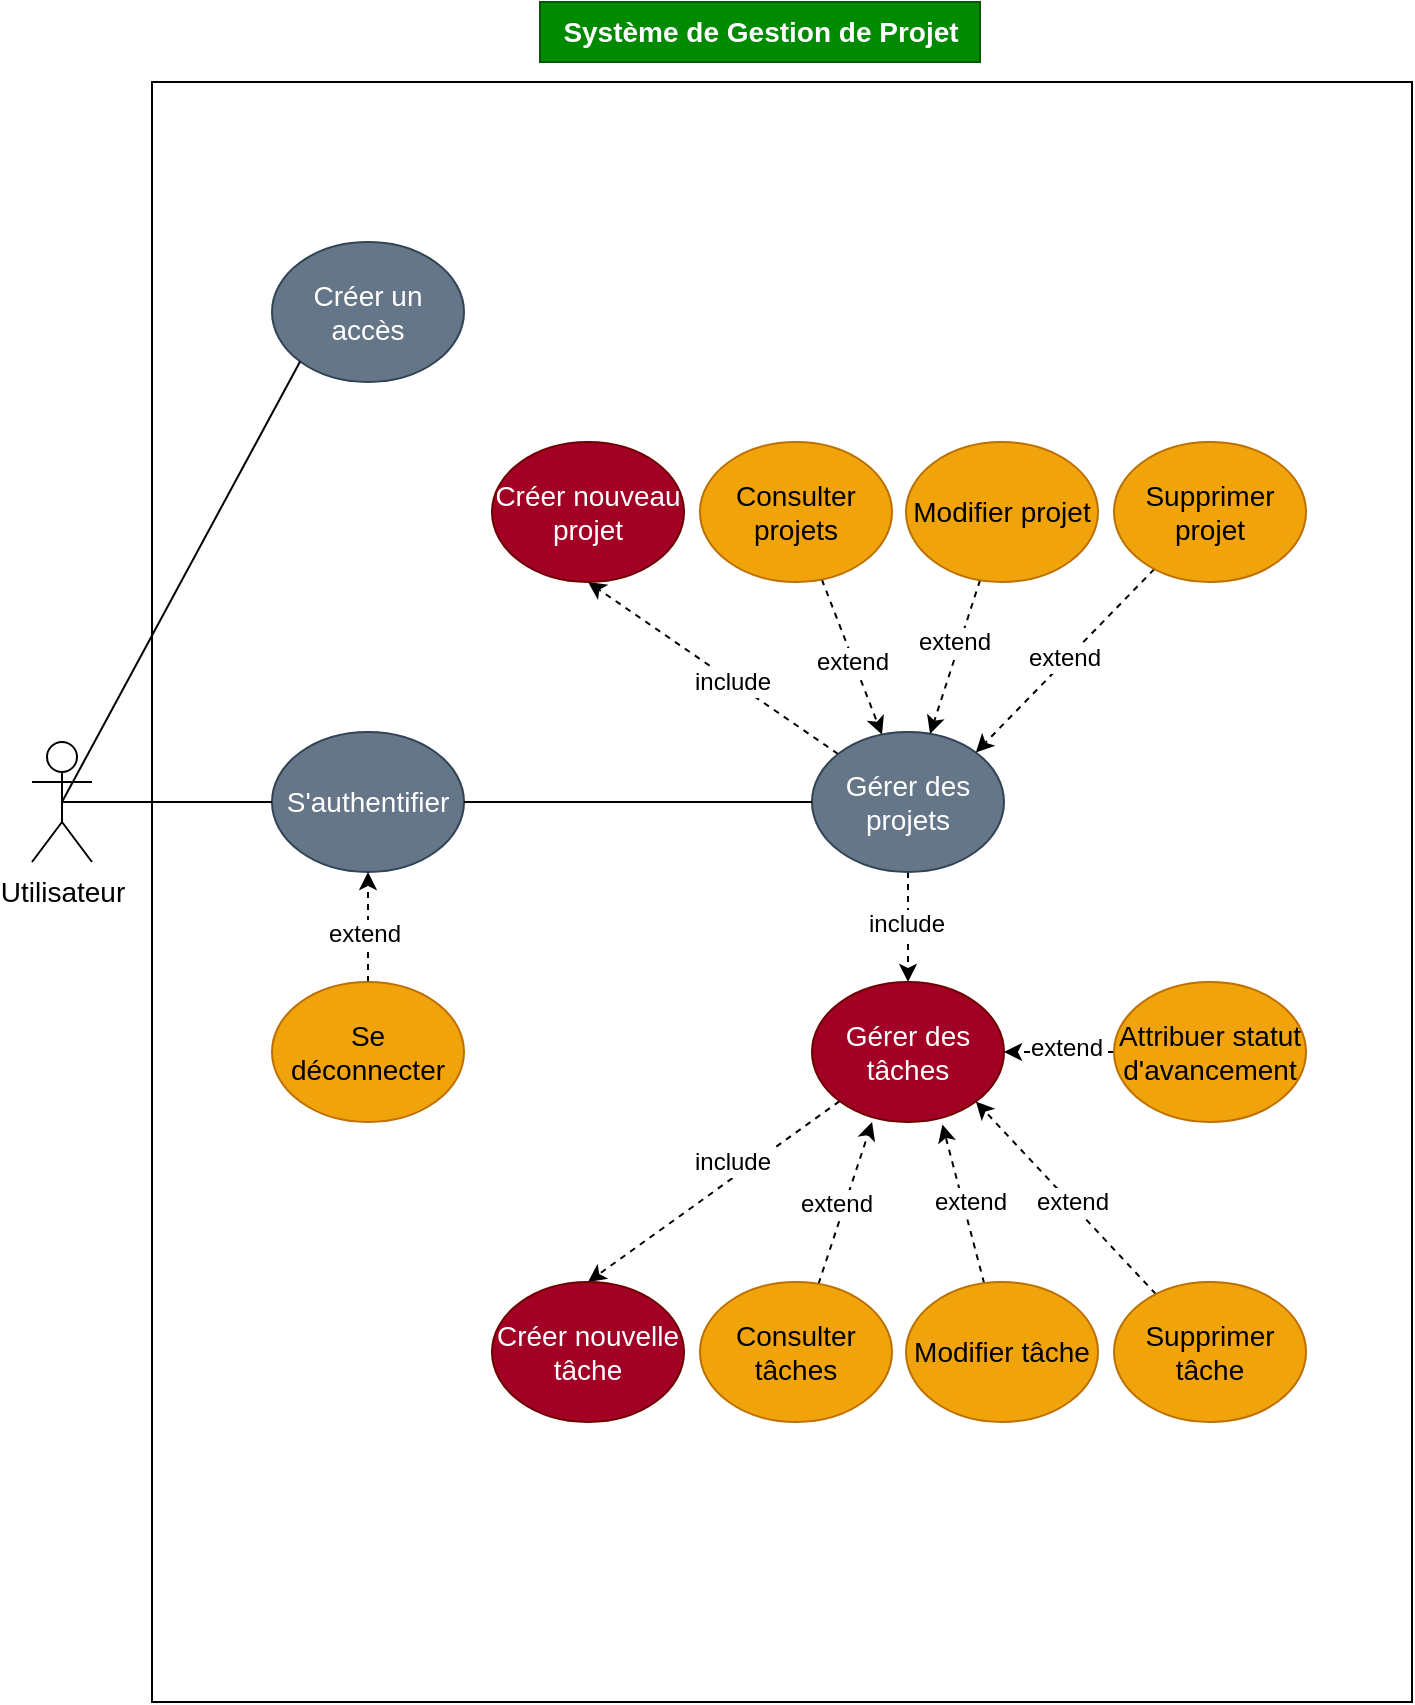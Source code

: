 <mxfile>
    <diagram id="ldYlIT1pItKsK8P2ge8r" name="Page-1">
        <mxGraphModel dx="1618" dy="988" grid="1" gridSize="10" guides="1" tooltips="1" connect="1" arrows="1" fold="1" page="1" pageScale="1" pageWidth="827" pageHeight="1169" math="0" shadow="0">
            <root>
                <mxCell id="0"/>
                <mxCell id="1" parent="0"/>
                <mxCell id="2" value="" style="rounded=0;whiteSpace=wrap;html=1;fillColor=none;movable=0;resizable=0;rotatable=0;deletable=0;editable=0;connectable=0;" vertex="1" parent="1">
                    <mxGeometry x="110" y="100" width="630" height="810" as="geometry"/>
                </mxCell>
                <mxCell id="3" value="Système de Gestion de Projet" style="text;html=1;align=center;verticalAlign=middle;resizable=0;points=[];autosize=1;strokeColor=#005700;fillColor=#008a00;fontColor=#ffffff;fontSize=14;fontStyle=1" vertex="1" parent="1">
                    <mxGeometry x="304" y="60" width="220" height="30" as="geometry"/>
                </mxCell>
                <mxCell id="4" value="Utilisateur" style="shape=umlActor;verticalLabelPosition=bottom;verticalAlign=top;html=1;outlineConnect=0;fontSize=14;fillColor=none;" vertex="1" parent="1">
                    <mxGeometry x="50" y="430" width="30" height="60" as="geometry"/>
                </mxCell>
                <mxCell id="5" value="S'authentifier" style="ellipse;whiteSpace=wrap;html=1;fontSize=14;fillColor=#647687;fontColor=#ffffff;strokeColor=#314354;" vertex="1" parent="1">
                    <mxGeometry x="170" y="425" width="96" height="70" as="geometry"/>
                </mxCell>
                <mxCell id="6" value="Créer un accès" style="ellipse;whiteSpace=wrap;html=1;fontSize=14;fillColor=#647687;fontColor=#ffffff;strokeColor=#314354;" vertex="1" parent="1">
                    <mxGeometry x="170" y="180" width="96" height="70" as="geometry"/>
                </mxCell>
                <mxCell id="23" style="edgeStyle=none;html=1;entryX=0.5;entryY=1;entryDx=0;entryDy=0;fontSize=14;dashed=1;" edge="1" parent="1" source="7" target="5">
                    <mxGeometry relative="1" as="geometry"/>
                </mxCell>
                <mxCell id="24" value="extend" style="edgeLabel;html=1;align=center;verticalAlign=middle;resizable=0;points=[];fontSize=12;" vertex="1" connectable="0" parent="23">
                    <mxGeometry x="-0.36" y="-3" relative="1" as="geometry">
                        <mxPoint x="-5" y="-7" as="offset"/>
                    </mxGeometry>
                </mxCell>
                <mxCell id="7" value="Se déconnecter" style="ellipse;whiteSpace=wrap;html=1;fontSize=14;fillColor=#f0a30a;fontColor=#000000;strokeColor=#BD7000;" vertex="1" parent="1">
                    <mxGeometry x="170" y="550" width="96" height="70" as="geometry"/>
                </mxCell>
                <mxCell id="26" style="edgeStyle=none;html=1;entryX=0.5;entryY=1;entryDx=0;entryDy=0;dashed=1;fontSize=12;" edge="1" parent="1" source="8" target="9">
                    <mxGeometry relative="1" as="geometry"/>
                </mxCell>
                <mxCell id="27" value="include" style="edgeLabel;html=1;align=center;verticalAlign=middle;resizable=0;points=[];fontSize=12;" vertex="1" connectable="0" parent="26">
                    <mxGeometry x="-0.383" y="1" relative="1" as="geometry">
                        <mxPoint x="-14" y="-10" as="offset"/>
                    </mxGeometry>
                </mxCell>
                <mxCell id="34" style="edgeStyle=none;html=1;entryX=0.5;entryY=0;entryDx=0;entryDy=0;dashed=1;fontSize=12;" edge="1" parent="1" source="8" target="13">
                    <mxGeometry relative="1" as="geometry"/>
                </mxCell>
                <mxCell id="35" value="include" style="edgeLabel;html=1;align=center;verticalAlign=middle;resizable=0;points=[];fontSize=12;" vertex="1" connectable="0" parent="34">
                    <mxGeometry x="0.433" y="3" relative="1" as="geometry">
                        <mxPoint x="-4" y="-14" as="offset"/>
                    </mxGeometry>
                </mxCell>
                <mxCell id="8" value="Gérer des projets" style="ellipse;whiteSpace=wrap;html=1;fontSize=14;fillColor=#647687;fontColor=#ffffff;strokeColor=#314354;" vertex="1" parent="1">
                    <mxGeometry x="440" y="425" width="96" height="70" as="geometry"/>
                </mxCell>
                <mxCell id="9" value="Créer nouveau projet" style="ellipse;whiteSpace=wrap;html=1;fontSize=14;fillColor=#a20025;fontColor=#ffffff;strokeColor=#6F0000;" vertex="1" parent="1">
                    <mxGeometry x="280" y="280" width="96" height="70" as="geometry"/>
                </mxCell>
                <mxCell id="28" style="edgeStyle=none;html=1;dashed=1;fontSize=12;" edge="1" parent="1" source="10" target="8">
                    <mxGeometry relative="1" as="geometry"/>
                </mxCell>
                <mxCell id="29" value="extend" style="edgeLabel;html=1;align=center;verticalAlign=middle;resizable=0;points=[];fontSize=12;" vertex="1" connectable="0" parent="28">
                    <mxGeometry x="0.264" y="1" relative="1" as="geometry">
                        <mxPoint x="-5" y="-8" as="offset"/>
                    </mxGeometry>
                </mxCell>
                <mxCell id="10" value="Consulter projets" style="ellipse;whiteSpace=wrap;html=1;fontSize=14;fillColor=#f0a30a;fontColor=#000000;strokeColor=#BD7000;" vertex="1" parent="1">
                    <mxGeometry x="384" y="280" width="96" height="70" as="geometry"/>
                </mxCell>
                <mxCell id="30" style="edgeStyle=none;html=1;dashed=1;fontSize=12;" edge="1" parent="1" source="11" target="8">
                    <mxGeometry relative="1" as="geometry"/>
                </mxCell>
                <mxCell id="31" value="extend" style="edgeLabel;html=1;align=center;verticalAlign=middle;resizable=0;points=[];fontSize=12;" vertex="1" connectable="0" parent="30">
                    <mxGeometry x="0.34" y="-1" relative="1" as="geometry">
                        <mxPoint x="4" y="-20" as="offset"/>
                    </mxGeometry>
                </mxCell>
                <mxCell id="11" value="Modifier projet" style="ellipse;whiteSpace=wrap;html=1;fontSize=14;fillColor=#f0a30a;fontColor=#000000;strokeColor=#BD7000;" vertex="1" parent="1">
                    <mxGeometry x="487" y="280" width="96" height="70" as="geometry"/>
                </mxCell>
                <mxCell id="32" style="edgeStyle=none;html=1;entryX=1;entryY=0;entryDx=0;entryDy=0;dashed=1;fontSize=12;" edge="1" parent="1" source="12" target="8">
                    <mxGeometry relative="1" as="geometry"/>
                </mxCell>
                <mxCell id="33" value="extend" style="edgeLabel;html=1;align=center;verticalAlign=middle;resizable=0;points=[];fontSize=12;" vertex="1" connectable="0" parent="32">
                    <mxGeometry x="0.406" y="1" relative="1" as="geometry">
                        <mxPoint x="17" y="-21" as="offset"/>
                    </mxGeometry>
                </mxCell>
                <mxCell id="12" value="Supprimer projet" style="ellipse;whiteSpace=wrap;html=1;fontSize=14;fillColor=#f0a30a;fontColor=#000000;strokeColor=#BD7000;" vertex="1" parent="1">
                    <mxGeometry x="591" y="280" width="96" height="70" as="geometry"/>
                </mxCell>
                <mxCell id="38" style="edgeStyle=none;html=1;entryX=0.5;entryY=0;entryDx=0;entryDy=0;dashed=1;fontSize=12;" edge="1" parent="1" source="13" target="15">
                    <mxGeometry relative="1" as="geometry"/>
                </mxCell>
                <mxCell id="39" value="include" style="edgeLabel;html=1;align=center;verticalAlign=middle;resizable=0;points=[];fontSize=12;" vertex="1" connectable="0" parent="38">
                    <mxGeometry x="0.421" y="1" relative="1" as="geometry">
                        <mxPoint x="35" y="-35" as="offset"/>
                    </mxGeometry>
                </mxCell>
                <mxCell id="13" value="Gérer des tâches" style="ellipse;whiteSpace=wrap;html=1;fontSize=14;fillColor=#a20025;fontColor=#ffffff;strokeColor=#6F0000;" vertex="1" parent="1">
                    <mxGeometry x="440" y="550" width="96" height="70" as="geometry"/>
                </mxCell>
                <mxCell id="15" value="Créer nouvelle tâche" style="ellipse;whiteSpace=wrap;html=1;fontSize=14;fillColor=#a20025;fontColor=#ffffff;strokeColor=#6F0000;" vertex="1" parent="1">
                    <mxGeometry x="280" y="700" width="96" height="70" as="geometry"/>
                </mxCell>
                <mxCell id="40" style="edgeStyle=none;html=1;entryX=0.313;entryY=1;entryDx=0;entryDy=0;entryPerimeter=0;dashed=1;fontSize=12;" edge="1" parent="1" source="16" target="13">
                    <mxGeometry relative="1" as="geometry"/>
                </mxCell>
                <mxCell id="41" value="extend" style="edgeLabel;html=1;align=center;verticalAlign=middle;resizable=0;points=[];fontSize=12;" vertex="1" connectable="0" parent="40">
                    <mxGeometry x="-0.345" relative="1" as="geometry">
                        <mxPoint y="-14" as="offset"/>
                    </mxGeometry>
                </mxCell>
                <mxCell id="16" value="Consulter tâches" style="ellipse;whiteSpace=wrap;html=1;fontSize=14;fillColor=#f0a30a;fontColor=#000000;strokeColor=#BD7000;" vertex="1" parent="1">
                    <mxGeometry x="384" y="700" width="96" height="70" as="geometry"/>
                </mxCell>
                <mxCell id="42" style="edgeStyle=none;html=1;entryX=0.679;entryY=1.017;entryDx=0;entryDy=0;entryPerimeter=0;dashed=1;fontSize=12;" edge="1" parent="1" source="17" target="13">
                    <mxGeometry relative="1" as="geometry"/>
                </mxCell>
                <mxCell id="43" value="extend" style="edgeLabel;html=1;align=center;verticalAlign=middle;resizable=0;points=[];fontSize=12;" vertex="1" connectable="0" parent="42">
                    <mxGeometry x="-0.314" relative="1" as="geometry">
                        <mxPoint y="-14" as="offset"/>
                    </mxGeometry>
                </mxCell>
                <mxCell id="17" value="Modifier tâche" style="ellipse;whiteSpace=wrap;html=1;fontSize=14;fillColor=#f0a30a;fontColor=#000000;strokeColor=#BD7000;" vertex="1" parent="1">
                    <mxGeometry x="487" y="700" width="96" height="70" as="geometry"/>
                </mxCell>
                <mxCell id="44" style="edgeStyle=none;html=1;entryX=1;entryY=1;entryDx=0;entryDy=0;dashed=1;fontSize=12;" edge="1" parent="1" source="18" target="13">
                    <mxGeometry relative="1" as="geometry"/>
                </mxCell>
                <mxCell id="45" value="extend" style="edgeLabel;html=1;align=center;verticalAlign=middle;resizable=0;points=[];fontSize=12;" vertex="1" connectable="0" parent="44">
                    <mxGeometry x="-0.335" y="-4" relative="1" as="geometry">
                        <mxPoint x="-15" y="-11" as="offset"/>
                    </mxGeometry>
                </mxCell>
                <mxCell id="18" value="Supprimer tâche" style="ellipse;whiteSpace=wrap;html=1;fontSize=14;fillColor=#f0a30a;fontColor=#000000;strokeColor=#BD7000;" vertex="1" parent="1">
                    <mxGeometry x="591" y="700" width="96" height="70" as="geometry"/>
                </mxCell>
                <mxCell id="36" style="edgeStyle=none;html=1;entryX=1;entryY=0.5;entryDx=0;entryDy=0;dashed=1;fontSize=12;" edge="1" parent="1" source="19" target="13">
                    <mxGeometry relative="1" as="geometry"/>
                </mxCell>
                <mxCell id="37" value="extend" style="edgeLabel;html=1;align=center;verticalAlign=middle;resizable=0;points=[];fontSize=12;" vertex="1" connectable="0" parent="36">
                    <mxGeometry x="-0.557" y="1" relative="1" as="geometry">
                        <mxPoint x="-12" y="-3" as="offset"/>
                    </mxGeometry>
                </mxCell>
                <mxCell id="19" value="Attribuer statut d'avancement" style="ellipse;whiteSpace=wrap;html=1;fontSize=14;fillColor=#f0a30a;fontColor=#000000;strokeColor=#BD7000;" vertex="1" parent="1">
                    <mxGeometry x="591" y="550" width="96" height="70" as="geometry"/>
                </mxCell>
                <mxCell id="21" value="" style="endArrow=none;html=1;fontSize=14;exitX=0.5;exitY=0.5;exitDx=0;exitDy=0;exitPerimeter=0;entryX=0;entryY=1;entryDx=0;entryDy=0;" edge="1" parent="1" source="4" target="6">
                    <mxGeometry width="50" height="50" relative="1" as="geometry">
                        <mxPoint x="410" y="610" as="sourcePoint"/>
                        <mxPoint x="460" y="560" as="targetPoint"/>
                    </mxGeometry>
                </mxCell>
                <mxCell id="22" value="" style="endArrow=none;html=1;fontSize=14;exitX=0.5;exitY=0.5;exitDx=0;exitDy=0;exitPerimeter=0;entryX=0;entryY=0.5;entryDx=0;entryDy=0;" edge="1" parent="1" source="4" target="5">
                    <mxGeometry width="50" height="50" relative="1" as="geometry">
                        <mxPoint x="75" y="470" as="sourcePoint"/>
                        <mxPoint x="194.059" y="249.749" as="targetPoint"/>
                    </mxGeometry>
                </mxCell>
                <mxCell id="25" value="" style="endArrow=none;html=1;fontSize=14;exitX=1;exitY=0.5;exitDx=0;exitDy=0;entryX=0;entryY=0.5;entryDx=0;entryDy=0;" edge="1" parent="1" source="5" target="8">
                    <mxGeometry width="50" height="50" relative="1" as="geometry">
                        <mxPoint x="275.5" y="459.5" as="sourcePoint"/>
                        <mxPoint x="380.5" y="459.5" as="targetPoint"/>
                    </mxGeometry>
                </mxCell>
            </root>
        </mxGraphModel>
    </diagram>
</mxfile>